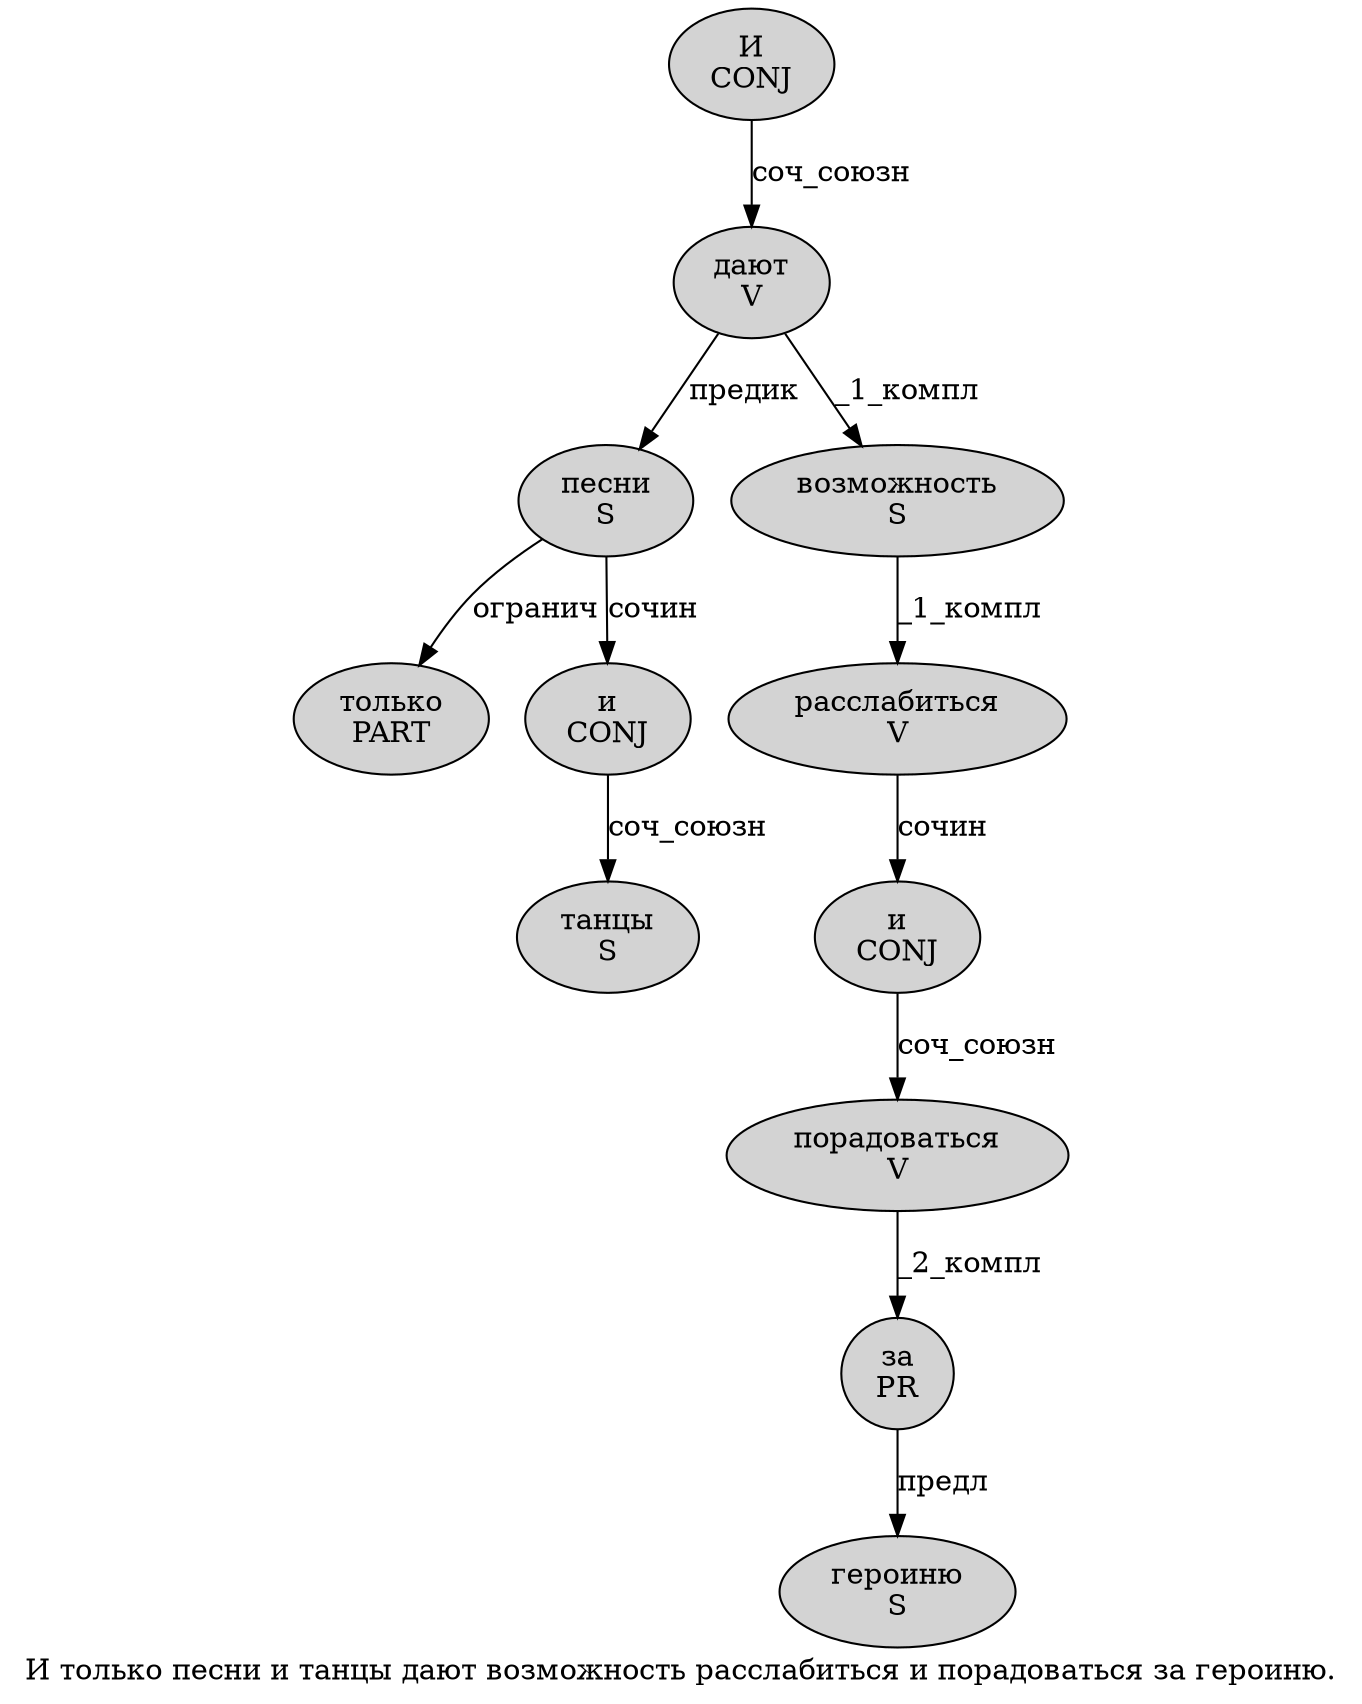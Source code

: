 digraph SENTENCE_1801 {
	graph [label="И только песни и танцы дают возможность расслабиться и порадоваться за героиню."]
	node [style=filled]
		0 [label="И
CONJ" color="" fillcolor=lightgray penwidth=1 shape=ellipse]
		1 [label="только
PART" color="" fillcolor=lightgray penwidth=1 shape=ellipse]
		2 [label="песни
S" color="" fillcolor=lightgray penwidth=1 shape=ellipse]
		3 [label="и
CONJ" color="" fillcolor=lightgray penwidth=1 shape=ellipse]
		4 [label="танцы
S" color="" fillcolor=lightgray penwidth=1 shape=ellipse]
		5 [label="дают
V" color="" fillcolor=lightgray penwidth=1 shape=ellipse]
		6 [label="возможность
S" color="" fillcolor=lightgray penwidth=1 shape=ellipse]
		7 [label="расслабиться
V" color="" fillcolor=lightgray penwidth=1 shape=ellipse]
		8 [label="и
CONJ" color="" fillcolor=lightgray penwidth=1 shape=ellipse]
		9 [label="порадоваться
V" color="" fillcolor=lightgray penwidth=1 shape=ellipse]
		10 [label="за
PR" color="" fillcolor=lightgray penwidth=1 shape=ellipse]
		11 [label="героиню
S" color="" fillcolor=lightgray penwidth=1 shape=ellipse]
			10 -> 11 [label="предл"]
			0 -> 5 [label="соч_союзн"]
			3 -> 4 [label="соч_союзн"]
			8 -> 9 [label="соч_союзн"]
			6 -> 7 [label="_1_компл"]
			2 -> 1 [label="огранич"]
			2 -> 3 [label="сочин"]
			5 -> 2 [label="предик"]
			5 -> 6 [label="_1_компл"]
			7 -> 8 [label="сочин"]
			9 -> 10 [label="_2_компл"]
}